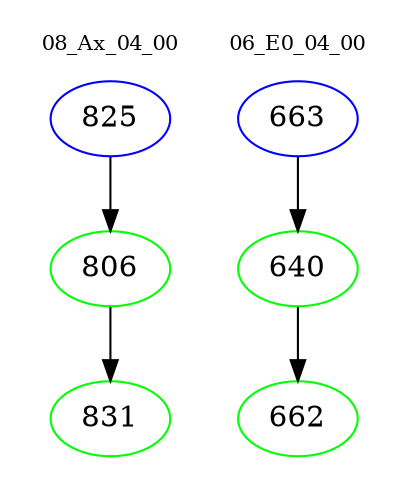 digraph{
subgraph cluster_0 {
color = white
label = "08_Ax_04_00";
fontsize=10;
T0_825 [label="825", color="blue"]
T0_825 -> T0_806 [color="black"]
T0_806 [label="806", color="green"]
T0_806 -> T0_831 [color="black"]
T0_831 [label="831", color="green"]
}
subgraph cluster_1 {
color = white
label = "06_E0_04_00";
fontsize=10;
T1_663 [label="663", color="blue"]
T1_663 -> T1_640 [color="black"]
T1_640 [label="640", color="green"]
T1_640 -> T1_662 [color="black"]
T1_662 [label="662", color="green"]
}
}
